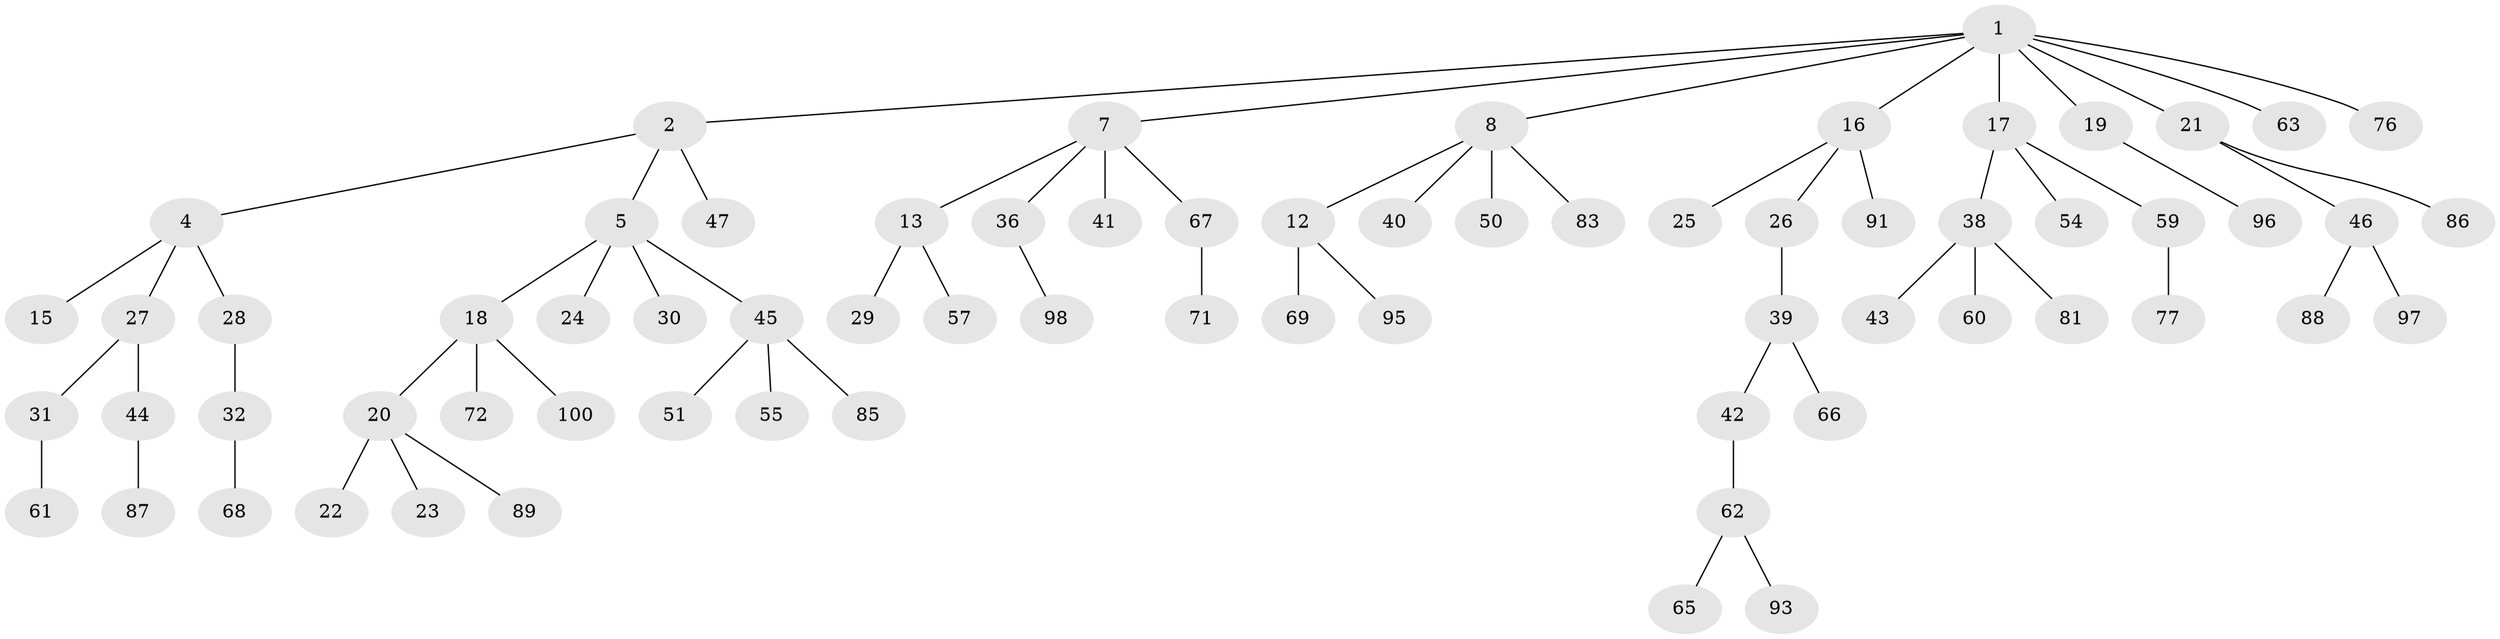 // original degree distribution, {6: 0.01, 3: 0.12, 5: 0.07, 4: 0.06, 2: 0.23, 1: 0.51}
// Generated by graph-tools (version 1.1) at 2025/38/02/21/25 10:38:55]
// undirected, 70 vertices, 69 edges
graph export_dot {
graph [start="1"]
  node [color=gray90,style=filled];
  1 [super="+6"];
  2 [super="+3"];
  4 [super="+53"];
  5 [super="+11"];
  7 [super="+10"];
  8 [super="+9"];
  12 [super="+14"];
  13;
  15 [super="+33"];
  16 [super="+49"];
  17 [super="+35"];
  18 [super="+64"];
  19 [super="+34"];
  20 [super="+52"];
  21 [super="+37"];
  22;
  23;
  24 [super="+82"];
  25 [super="+78"];
  26;
  27 [super="+75"];
  28;
  29 [super="+73"];
  30;
  31;
  32 [super="+90"];
  36;
  38 [super="+94"];
  39 [super="+58"];
  40;
  41;
  42;
  43;
  44 [super="+56"];
  45 [super="+48"];
  46 [super="+79"];
  47;
  50;
  51;
  54;
  55;
  57;
  59;
  60;
  61 [super="+84"];
  62 [super="+74"];
  63 [super="+80"];
  65;
  66;
  67 [super="+70"];
  68;
  69;
  71;
  72 [super="+99"];
  76;
  77;
  81;
  83;
  85;
  86 [super="+92"];
  87;
  88;
  89;
  91;
  93;
  95;
  96;
  97;
  98;
  100;
  1 -- 2;
  1 -- 8;
  1 -- 19;
  1 -- 21;
  1 -- 76;
  1 -- 16;
  1 -- 17;
  1 -- 7;
  1 -- 63;
  2 -- 4;
  2 -- 5;
  2 -- 47;
  4 -- 15;
  4 -- 27;
  4 -- 28;
  5 -- 45;
  5 -- 24;
  5 -- 18;
  5 -- 30;
  7 -- 13;
  7 -- 41;
  7 -- 67;
  7 -- 36;
  8 -- 12;
  8 -- 83;
  8 -- 40;
  8 -- 50;
  12 -- 69;
  12 -- 95;
  13 -- 29;
  13 -- 57;
  16 -- 25;
  16 -- 26;
  16 -- 91;
  17 -- 59;
  17 -- 38;
  17 -- 54;
  18 -- 20;
  18 -- 72;
  18 -- 100;
  19 -- 96;
  20 -- 22;
  20 -- 23;
  20 -- 89;
  21 -- 46;
  21 -- 86;
  26 -- 39;
  27 -- 31;
  27 -- 44;
  28 -- 32;
  31 -- 61;
  32 -- 68;
  36 -- 98;
  38 -- 43;
  38 -- 60;
  38 -- 81;
  39 -- 42;
  39 -- 66;
  42 -- 62;
  44 -- 87;
  45 -- 51;
  45 -- 55;
  45 -- 85;
  46 -- 88;
  46 -- 97;
  59 -- 77;
  62 -- 65;
  62 -- 93;
  67 -- 71;
}
